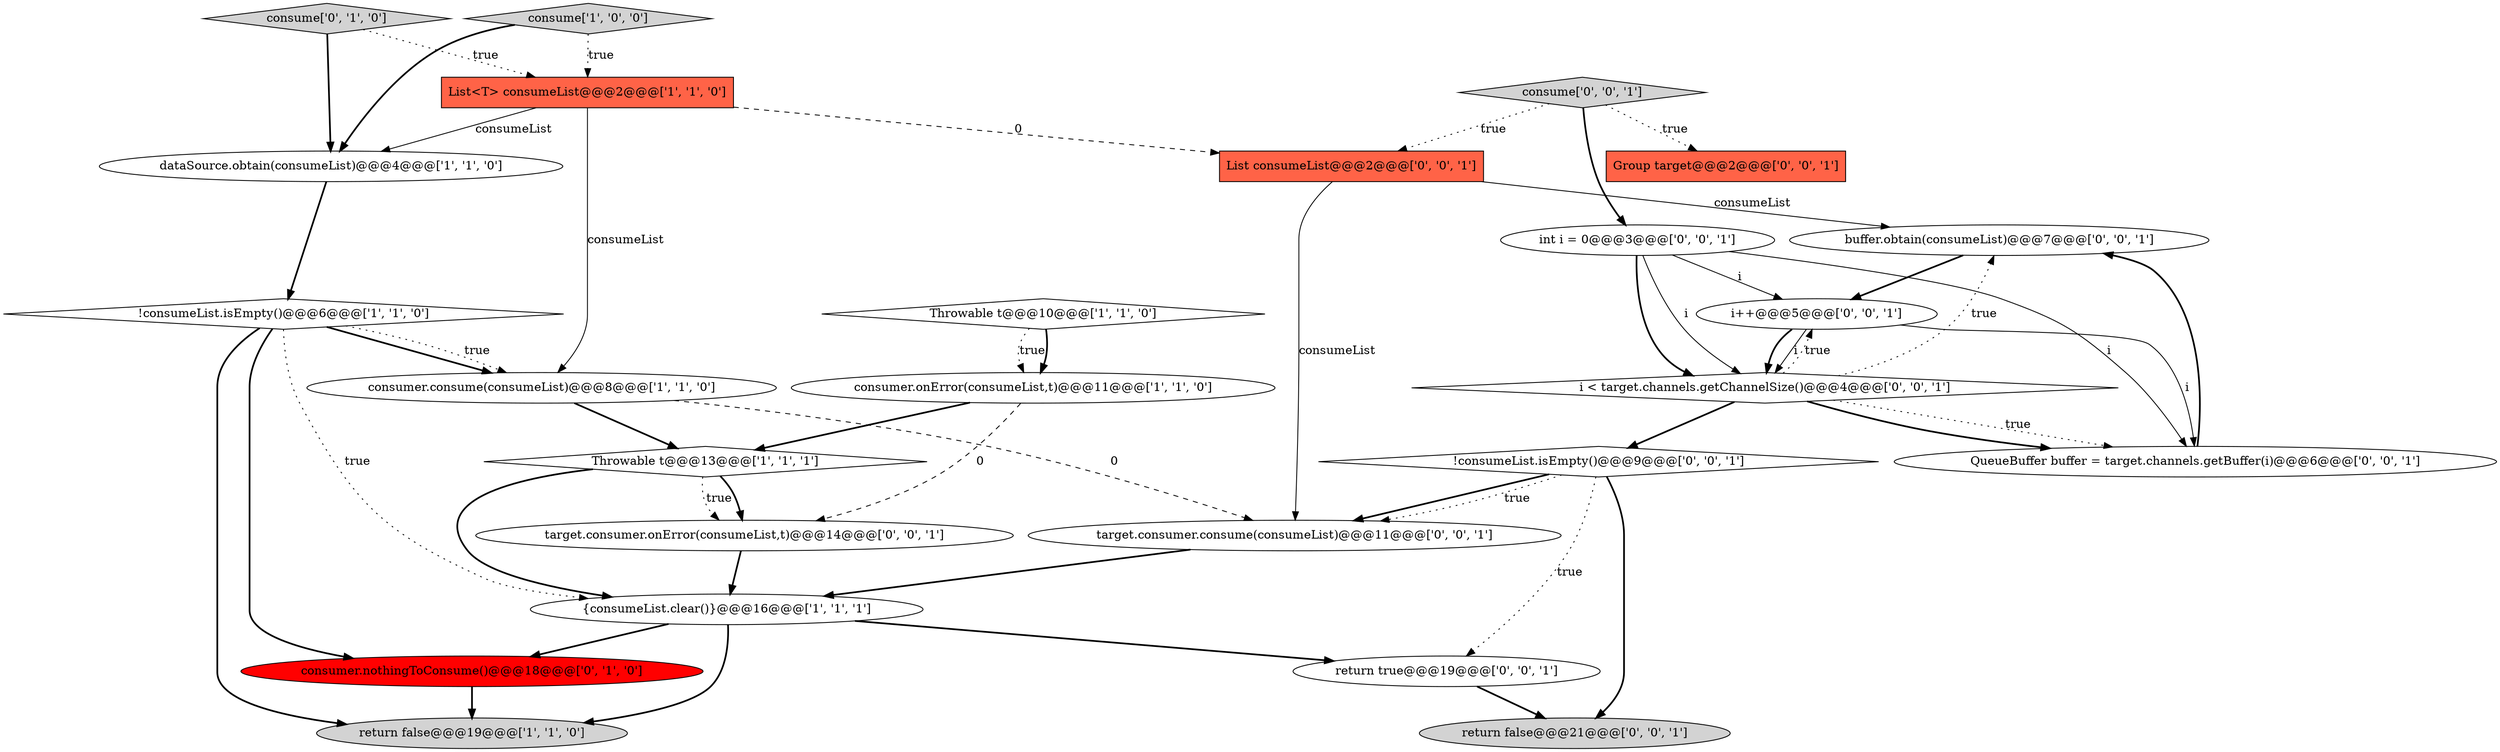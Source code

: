 digraph {
1 [style = filled, label = "return false@@@19@@@['1', '1', '0']", fillcolor = lightgray, shape = ellipse image = "AAA0AAABBB1BBB"];
9 [style = filled, label = "dataSource.obtain(consumeList)@@@4@@@['1', '1', '0']", fillcolor = white, shape = ellipse image = "AAA0AAABBB1BBB"];
10 [style = filled, label = "consume['0', '1', '0']", fillcolor = lightgray, shape = diamond image = "AAA0AAABBB2BBB"];
21 [style = filled, label = "int i = 0@@@3@@@['0', '0', '1']", fillcolor = white, shape = ellipse image = "AAA0AAABBB3BBB"];
6 [style = filled, label = "consume['1', '0', '0']", fillcolor = lightgray, shape = diamond image = "AAA0AAABBB1BBB"];
3 [style = filled, label = "!consumeList.isEmpty()@@@6@@@['1', '1', '0']", fillcolor = white, shape = diamond image = "AAA0AAABBB1BBB"];
19 [style = filled, label = "i++@@@5@@@['0', '0', '1']", fillcolor = white, shape = ellipse image = "AAA0AAABBB3BBB"];
5 [style = filled, label = "consumer.consume(consumeList)@@@8@@@['1', '1', '0']", fillcolor = white, shape = ellipse image = "AAA0AAABBB1BBB"];
11 [style = filled, label = "consumer.nothingToConsume()@@@18@@@['0', '1', '0']", fillcolor = red, shape = ellipse image = "AAA1AAABBB2BBB"];
14 [style = filled, label = "List consumeList@@@2@@@['0', '0', '1']", fillcolor = tomato, shape = box image = "AAA0AAABBB3BBB"];
4 [style = filled, label = "{consumeList.clear()}@@@16@@@['1', '1', '1']", fillcolor = white, shape = ellipse image = "AAA0AAABBB1BBB"];
7 [style = filled, label = "Throwable t@@@13@@@['1', '1', '1']", fillcolor = white, shape = diamond image = "AAA0AAABBB1BBB"];
8 [style = filled, label = "Throwable t@@@10@@@['1', '1', '0']", fillcolor = white, shape = diamond image = "AAA0AAABBB1BBB"];
2 [style = filled, label = "consumer.onError(consumeList,t)@@@11@@@['1', '1', '0']", fillcolor = white, shape = ellipse image = "AAA0AAABBB1BBB"];
0 [style = filled, label = "List<T> consumeList@@@2@@@['1', '1', '0']", fillcolor = tomato, shape = box image = "AAA0AAABBB1BBB"];
16 [style = filled, label = "i < target.channels.getChannelSize()@@@4@@@['0', '0', '1']", fillcolor = white, shape = diamond image = "AAA0AAABBB3BBB"];
24 [style = filled, label = "consume['0', '0', '1']", fillcolor = lightgray, shape = diamond image = "AAA0AAABBB3BBB"];
20 [style = filled, label = "return false@@@21@@@['0', '0', '1']", fillcolor = lightgray, shape = ellipse image = "AAA0AAABBB3BBB"];
22 [style = filled, label = "buffer.obtain(consumeList)@@@7@@@['0', '0', '1']", fillcolor = white, shape = ellipse image = "AAA0AAABBB3BBB"];
23 [style = filled, label = "target.consumer.onError(consumeList,t)@@@14@@@['0', '0', '1']", fillcolor = white, shape = ellipse image = "AAA0AAABBB3BBB"];
13 [style = filled, label = "return true@@@19@@@['0', '0', '1']", fillcolor = white, shape = ellipse image = "AAA0AAABBB3BBB"];
12 [style = filled, label = "Group target@@@2@@@['0', '0', '1']", fillcolor = tomato, shape = box image = "AAA0AAABBB3BBB"];
15 [style = filled, label = "QueueBuffer buffer = target.channels.getBuffer(i)@@@6@@@['0', '0', '1']", fillcolor = white, shape = ellipse image = "AAA0AAABBB3BBB"];
18 [style = filled, label = "!consumeList.isEmpty()@@@9@@@['0', '0', '1']", fillcolor = white, shape = diamond image = "AAA0AAABBB3BBB"];
17 [style = filled, label = "target.consumer.consume(consumeList)@@@11@@@['0', '0', '1']", fillcolor = white, shape = ellipse image = "AAA0AAABBB3BBB"];
2->23 [style = dashed, label="0"];
16->19 [style = dotted, label="true"];
16->15 [style = bold, label=""];
24->12 [style = dotted, label="true"];
16->18 [style = bold, label=""];
14->17 [style = solid, label="consumeList"];
24->14 [style = dotted, label="true"];
3->1 [style = bold, label=""];
22->19 [style = bold, label=""];
11->1 [style = bold, label=""];
21->19 [style = solid, label="i"];
0->5 [style = solid, label="consumeList"];
8->2 [style = dotted, label="true"];
4->13 [style = bold, label=""];
3->11 [style = bold, label=""];
23->4 [style = bold, label=""];
18->17 [style = bold, label=""];
3->4 [style = dotted, label="true"];
18->13 [style = dotted, label="true"];
7->4 [style = bold, label=""];
16->22 [style = dotted, label="true"];
15->22 [style = bold, label=""];
19->16 [style = bold, label=""];
0->14 [style = dashed, label="0"];
18->20 [style = bold, label=""];
3->5 [style = bold, label=""];
3->5 [style = dotted, label="true"];
19->16 [style = solid, label="i"];
7->23 [style = dotted, label="true"];
5->17 [style = dashed, label="0"];
8->2 [style = bold, label=""];
24->21 [style = bold, label=""];
7->23 [style = bold, label=""];
0->9 [style = solid, label="consumeList"];
21->16 [style = bold, label=""];
9->3 [style = bold, label=""];
5->7 [style = bold, label=""];
10->0 [style = dotted, label="true"];
14->22 [style = solid, label="consumeList"];
4->1 [style = bold, label=""];
10->9 [style = bold, label=""];
21->15 [style = solid, label="i"];
6->0 [style = dotted, label="true"];
2->7 [style = bold, label=""];
18->17 [style = dotted, label="true"];
6->9 [style = bold, label=""];
19->15 [style = solid, label="i"];
4->11 [style = bold, label=""];
17->4 [style = bold, label=""];
21->16 [style = solid, label="i"];
16->15 [style = dotted, label="true"];
13->20 [style = bold, label=""];
}
